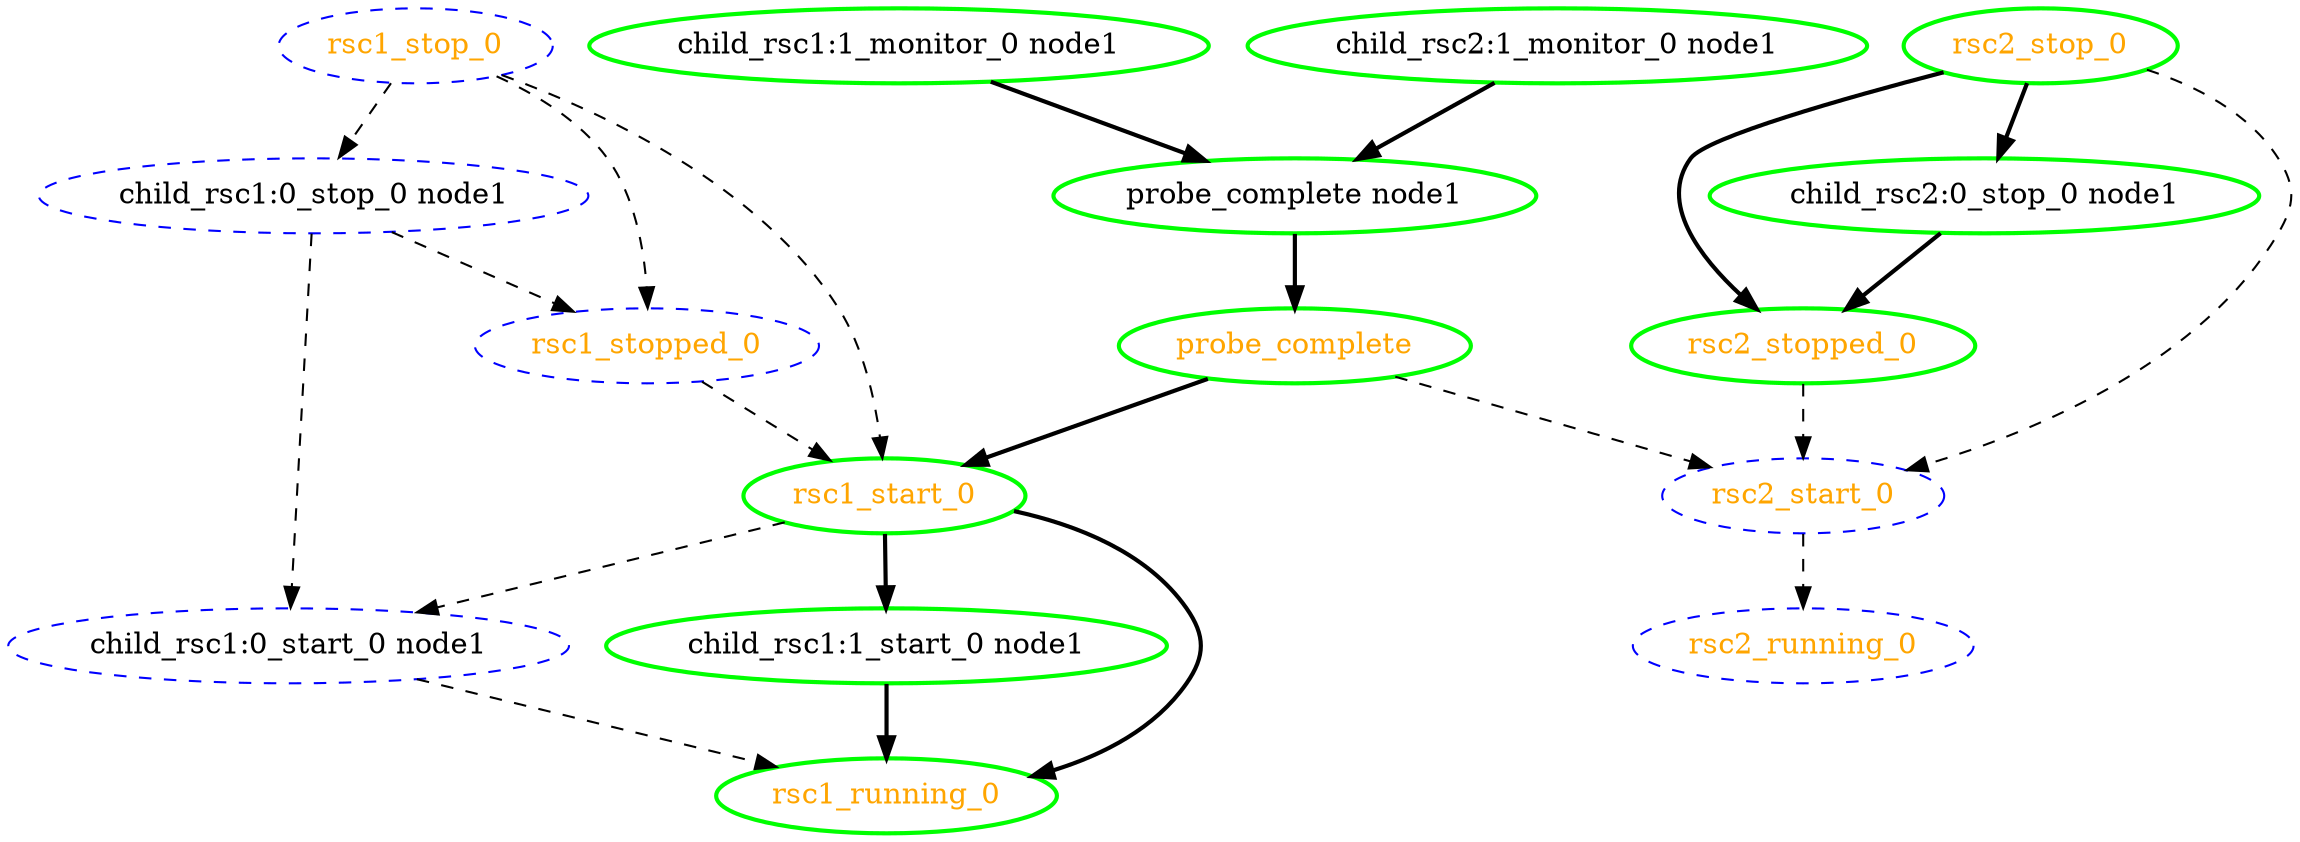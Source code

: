 digraph "g" {
	size = "30,30"
"probe_complete" [ style=bold color="green" fontcolor="orange" ]
"probe_complete node1" [ style=bold color="green" fontcolor="black" ]
"child_rsc1:1_monitor_0 node1" [ style=bold color="green" fontcolor="black" ]
"child_rsc2:1_monitor_0 node1" [ style=bold color="green" fontcolor="black" ]
"child_rsc1:0_stop_0 node1" [ style="dashed" color="blue" fontcolor="black" ]
"child_rsc1:0_start_0 node1" [ style="dashed" color="blue" fontcolor="black" ]
"child_rsc1:1_start_0 node1" [ style=bold color="green" fontcolor="black" ]
"rsc1_start_0" [ style=bold color="green" fontcolor="orange" ]
"rsc1_running_0" [ style=bold color="green" fontcolor="orange" ]
"rsc1_stop_0" [ style="dashed" color="blue" fontcolor="orange" ]
"rsc1_stopped_0" [ style="dashed" color="blue" fontcolor="orange" ]
"child_rsc2:0_stop_0 node1" [ style=bold color="green" fontcolor="black" ]
"rsc2_start_0" [ style="dashed" color="blue" fontcolor="orange" ]
"rsc2_running_0" [ style="dashed" color="blue" fontcolor="orange" ]
"rsc2_stop_0" [ style=bold color="green" fontcolor="orange" ]
"rsc2_stopped_0" [ style=bold color="green" fontcolor="orange" ]
"probe_complete node1" -> "probe_complete" [ style = bold]
"child_rsc1:1_monitor_0 node1" -> "probe_complete node1" [ style = bold]
"child_rsc2:1_monitor_0 node1" -> "probe_complete node1" [ style = bold]
"rsc1_stop_0" -> "child_rsc1:0_stop_0 node1" [ style = dashed]
"child_rsc1:0_stop_0 node1" -> "child_rsc1:0_start_0 node1" [ style = dashed]
"rsc1_start_0" -> "child_rsc1:0_start_0 node1" [ style = dashed]
"rsc1_start_0" -> "child_rsc1:1_start_0 node1" [ style = bold]
"probe_complete" -> "rsc1_start_0" [ style = bold]
"rsc1_stop_0" -> "rsc1_start_0" [ style = dashed]
"rsc1_stopped_0" -> "rsc1_start_0" [ style = dashed]
"child_rsc1:0_start_0 node1" -> "rsc1_running_0" [ style = dashed]
"child_rsc1:1_start_0 node1" -> "rsc1_running_0" [ style = bold]
"rsc1_start_0" -> "rsc1_running_0" [ style = bold]
"rsc1_stop_0" -> "rsc1_stopped_0" [ style = dashed]
"child_rsc1:0_stop_0 node1" -> "rsc1_stopped_0" [ style = dashed]
"rsc2_stop_0" -> "child_rsc2:0_stop_0 node1" [ style = bold]
"probe_complete" -> "rsc2_start_0" [ style = dashed]
"rsc2_stop_0" -> "rsc2_start_0" [ style = dashed]
"rsc2_stopped_0" -> "rsc2_start_0" [ style = dashed]
"rsc2_start_0" -> "rsc2_running_0" [ style = dashed]
"child_rsc2:0_stop_0 node1" -> "rsc2_stopped_0" [ style = bold]
"rsc2_stop_0" -> "rsc2_stopped_0" [ style = bold]
}
